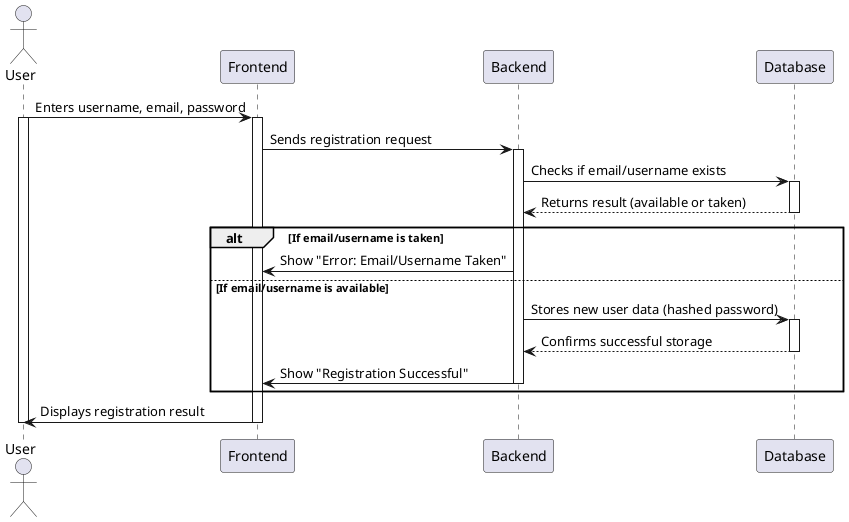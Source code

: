 @startuml "Register"
actor User
participant Frontend
participant Backend
participant Database

User -> Frontend: Enters username, email, password
activate User
activate Frontend

Frontend -> Backend: Sends registration request
activate Backend

Backend -> Database: Checks if email/username exists
activate Database

Database --> Backend: Returns result (available or taken)
deactivate Database

alt If email/username is taken
    Backend -> Frontend: Show "Error: Email/Username Taken"
else If email/username is available
    Backend -> Database: Stores new user data (hashed password)
    activate Database
    Database --> Backend: Confirms successful storage
    deactivate Database
    Backend -> Frontend: Show "Registration Successful"
    deactivate Backend
end

Frontend -> User: Displays registration result
deactivate Frontend
deactivate User
@enduml

@startuml "Login"
actor User
participant Frontend
participant Backend
participant Database

User -> Frontend: Enters email and password
activate User
activate Frontend

Frontend -> Backend: Sends login request
activate Backend

Backend -> Database: Retrieves user data by email
activate Database

Database --> Backend: Returns user data (including hashed password)
deactivate Database

Backend -> Backend: Compares input password with stored hash

alt If password is incorrect
    Backend -> Frontend: Show "Invalid Credentials" message
else If password is correct
    Backend -> Frontend: Generate session token
    Backend -> Frontend: Return user session
    deactivate Backend
end

Frontend -> User: Redirect to profile/dashboard
deactivate Frontend
deactivate User
@enduml

